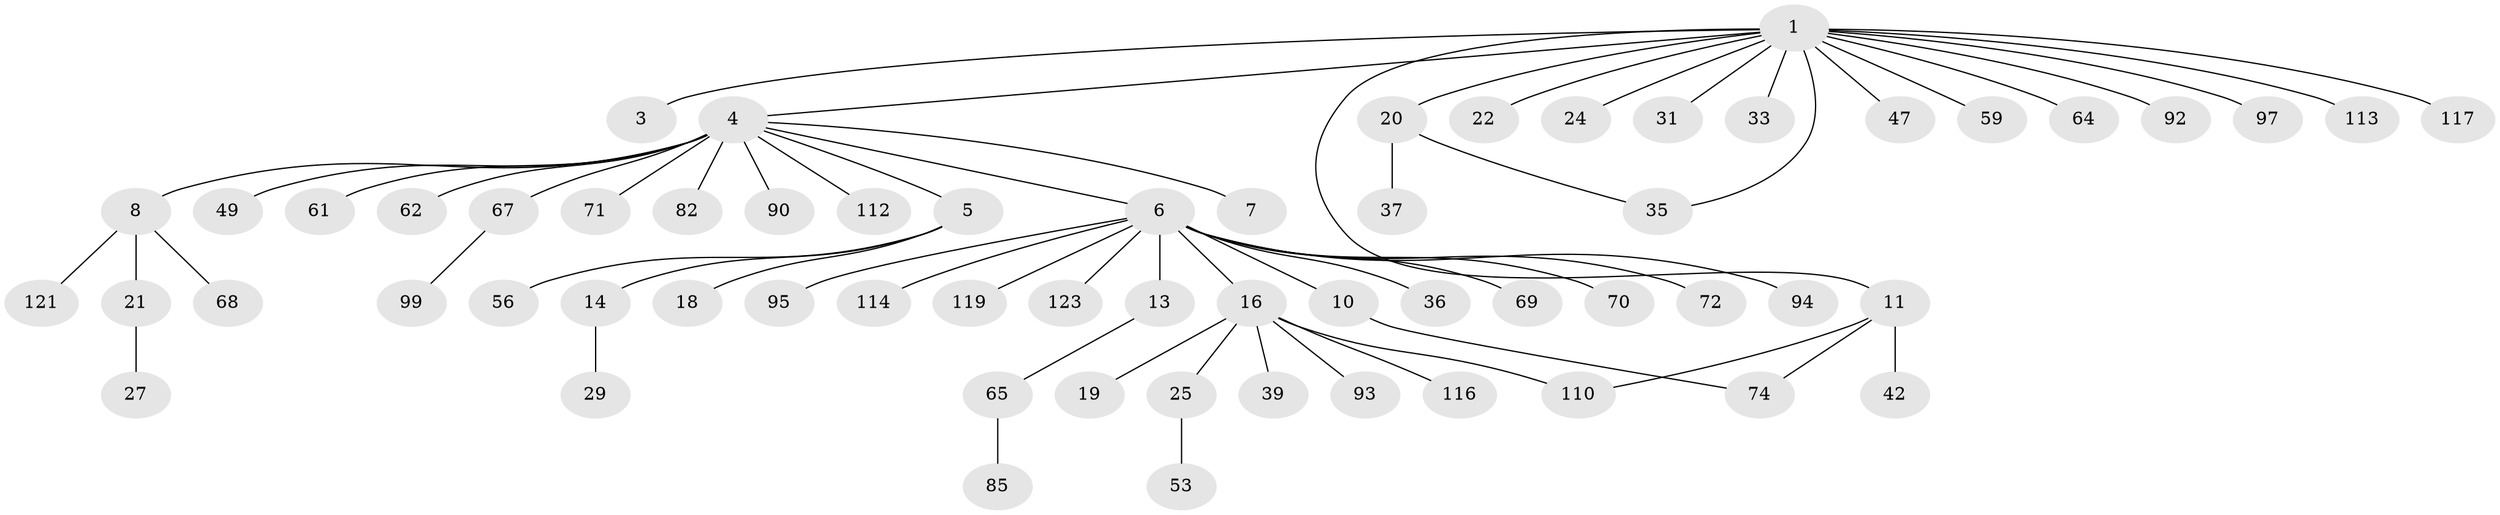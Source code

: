 // original degree distribution, {7: 0.016, 13: 0.008, 1: 0.568, 12: 0.008, 4: 0.064, 14: 0.008, 2: 0.232, 3: 0.08, 5: 0.016}
// Generated by graph-tools (version 1.1) at 2025/14/03/09/25 04:14:48]
// undirected, 62 vertices, 64 edges
graph export_dot {
graph [start="1"]
  node [color=gray90,style=filled];
  1 [super="+2+66+40"];
  3;
  4 [super="+9"];
  5;
  6 [super="+23"];
  7 [super="+48+104+54"];
  8 [super="+12"];
  10 [super="+120+15"];
  11 [super="+63+41+89"];
  13;
  14 [super="+28+102"];
  16 [super="+17"];
  18;
  19;
  20 [super="+84+109+32+38"];
  21 [super="+44+26"];
  22;
  24 [super="+52+50"];
  25 [super="+30"];
  27 [super="+73"];
  29;
  31 [super="+87"];
  33;
  35 [super="+81"];
  36;
  37 [super="+43"];
  39;
  42;
  47;
  49 [super="+75"];
  53 [super="+122"];
  56 [super="+105"];
  59;
  61;
  62;
  64 [super="+78"];
  65;
  67;
  68;
  69;
  70;
  71 [super="+83"];
  72;
  74;
  82;
  85;
  90;
  92;
  93;
  94;
  95;
  97;
  99;
  110;
  112 [super="+125"];
  113;
  114;
  116;
  117;
  119;
  121;
  123;
  1 -- 24;
  1 -- 31;
  1 -- 35;
  1 -- 64;
  1 -- 33;
  1 -- 97;
  1 -- 3;
  1 -- 4;
  1 -- 11;
  1 -- 47;
  1 -- 113;
  1 -- 20;
  1 -- 117;
  1 -- 22;
  1 -- 59;
  1 -- 92;
  4 -- 5;
  4 -- 6;
  4 -- 7;
  4 -- 8;
  4 -- 49;
  4 -- 61;
  4 -- 67;
  4 -- 71;
  4 -- 82;
  4 -- 90;
  4 -- 112;
  4 -- 62;
  5 -- 14;
  5 -- 18;
  5 -- 56;
  6 -- 10;
  6 -- 13;
  6 -- 16;
  6 -- 36;
  6 -- 69;
  6 -- 70;
  6 -- 72;
  6 -- 94;
  6 -- 95;
  6 -- 114;
  6 -- 119;
  6 -- 123;
  8 -- 121;
  8 -- 68;
  8 -- 21;
  10 -- 74;
  11 -- 74;
  11 -- 110;
  11 -- 42;
  13 -- 65;
  14 -- 29;
  16 -- 19;
  16 -- 116;
  16 -- 39;
  16 -- 25;
  16 -- 93;
  16 -- 110;
  20 -- 35;
  20 -- 37;
  21 -- 27;
  25 -- 53;
  65 -- 85;
  67 -- 99;
}

